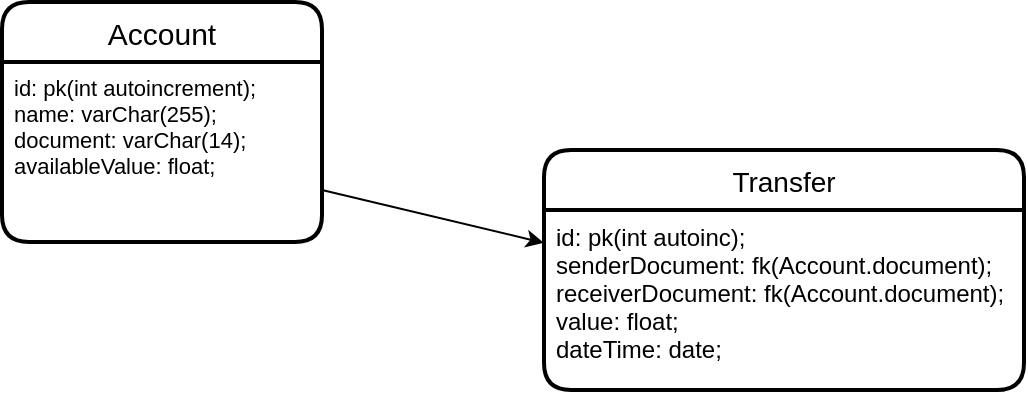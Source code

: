 <mxfile>
    <diagram id="bv8yOMbC4xQtRmaeh2m_" name="Page-1">
        <mxGraphModel dx="602" dy="308" grid="0" gridSize="10" guides="1" tooltips="1" connect="1" arrows="1" fold="1" page="1" pageScale="1" pageWidth="827" pageHeight="1169" math="0" shadow="0">
            <root>
                <mxCell id="0"/>
                <mxCell id="1" parent="0"/>
                <mxCell id="2" value="Account" style="swimlane;childLayout=stackLayout;horizontal=1;startSize=30;horizontalStack=0;rounded=1;fontSize=15;fontStyle=0;strokeWidth=2;resizeParent=0;resizeLast=1;shadow=0;dashed=0;align=center;" parent="1" vertex="1">
                    <mxGeometry x="60" y="40" width="160" height="120" as="geometry"/>
                </mxCell>
                <mxCell id="3" value="  id: pk(int autoincrement);&#10;  name: varChar(255);&#10;  document: varChar(14);&#10;  availableValue: float;" style="align=left;strokeColor=none;fillColor=none;spacingLeft=4;fontSize=11;verticalAlign=top;resizable=0;rotatable=0;part=1;" parent="2" vertex="1">
                    <mxGeometry y="30" width="160" height="90" as="geometry"/>
                </mxCell>
                <mxCell id="4" value="Transfer" style="swimlane;childLayout=stackLayout;horizontal=1;startSize=30;horizontalStack=0;rounded=1;fontSize=14;fontStyle=0;strokeWidth=2;resizeParent=0;resizeLast=1;shadow=0;dashed=0;align=center;" parent="1" vertex="1">
                    <mxGeometry x="331" y="114" width="240" height="120" as="geometry">
                        <mxRectangle x="260" y="60" width="80" height="30" as="alternateBounds"/>
                    </mxGeometry>
                </mxCell>
                <mxCell id="5" value="  id: pk(int autoinc);&#10;  senderDocument: fk(Account.document);&#10;  receiverDocument: fk(Account.document);&#10;  value: float;&#10;  dateTime: date;" style="align=left;strokeColor=none;fillColor=none;spacingLeft=4;fontSize=12;verticalAlign=top;resizable=0;rotatable=0;part=1;" parent="4" vertex="1">
                    <mxGeometry y="30" width="240" height="90" as="geometry"/>
                </mxCell>
                <mxCell id="9" style="edgeStyle=none;html=1;fontSize=15;" parent="1" source="3" target="5" edge="1">
                    <mxGeometry relative="1" as="geometry"/>
                </mxCell>
            </root>
        </mxGraphModel>
    </diagram>
</mxfile>